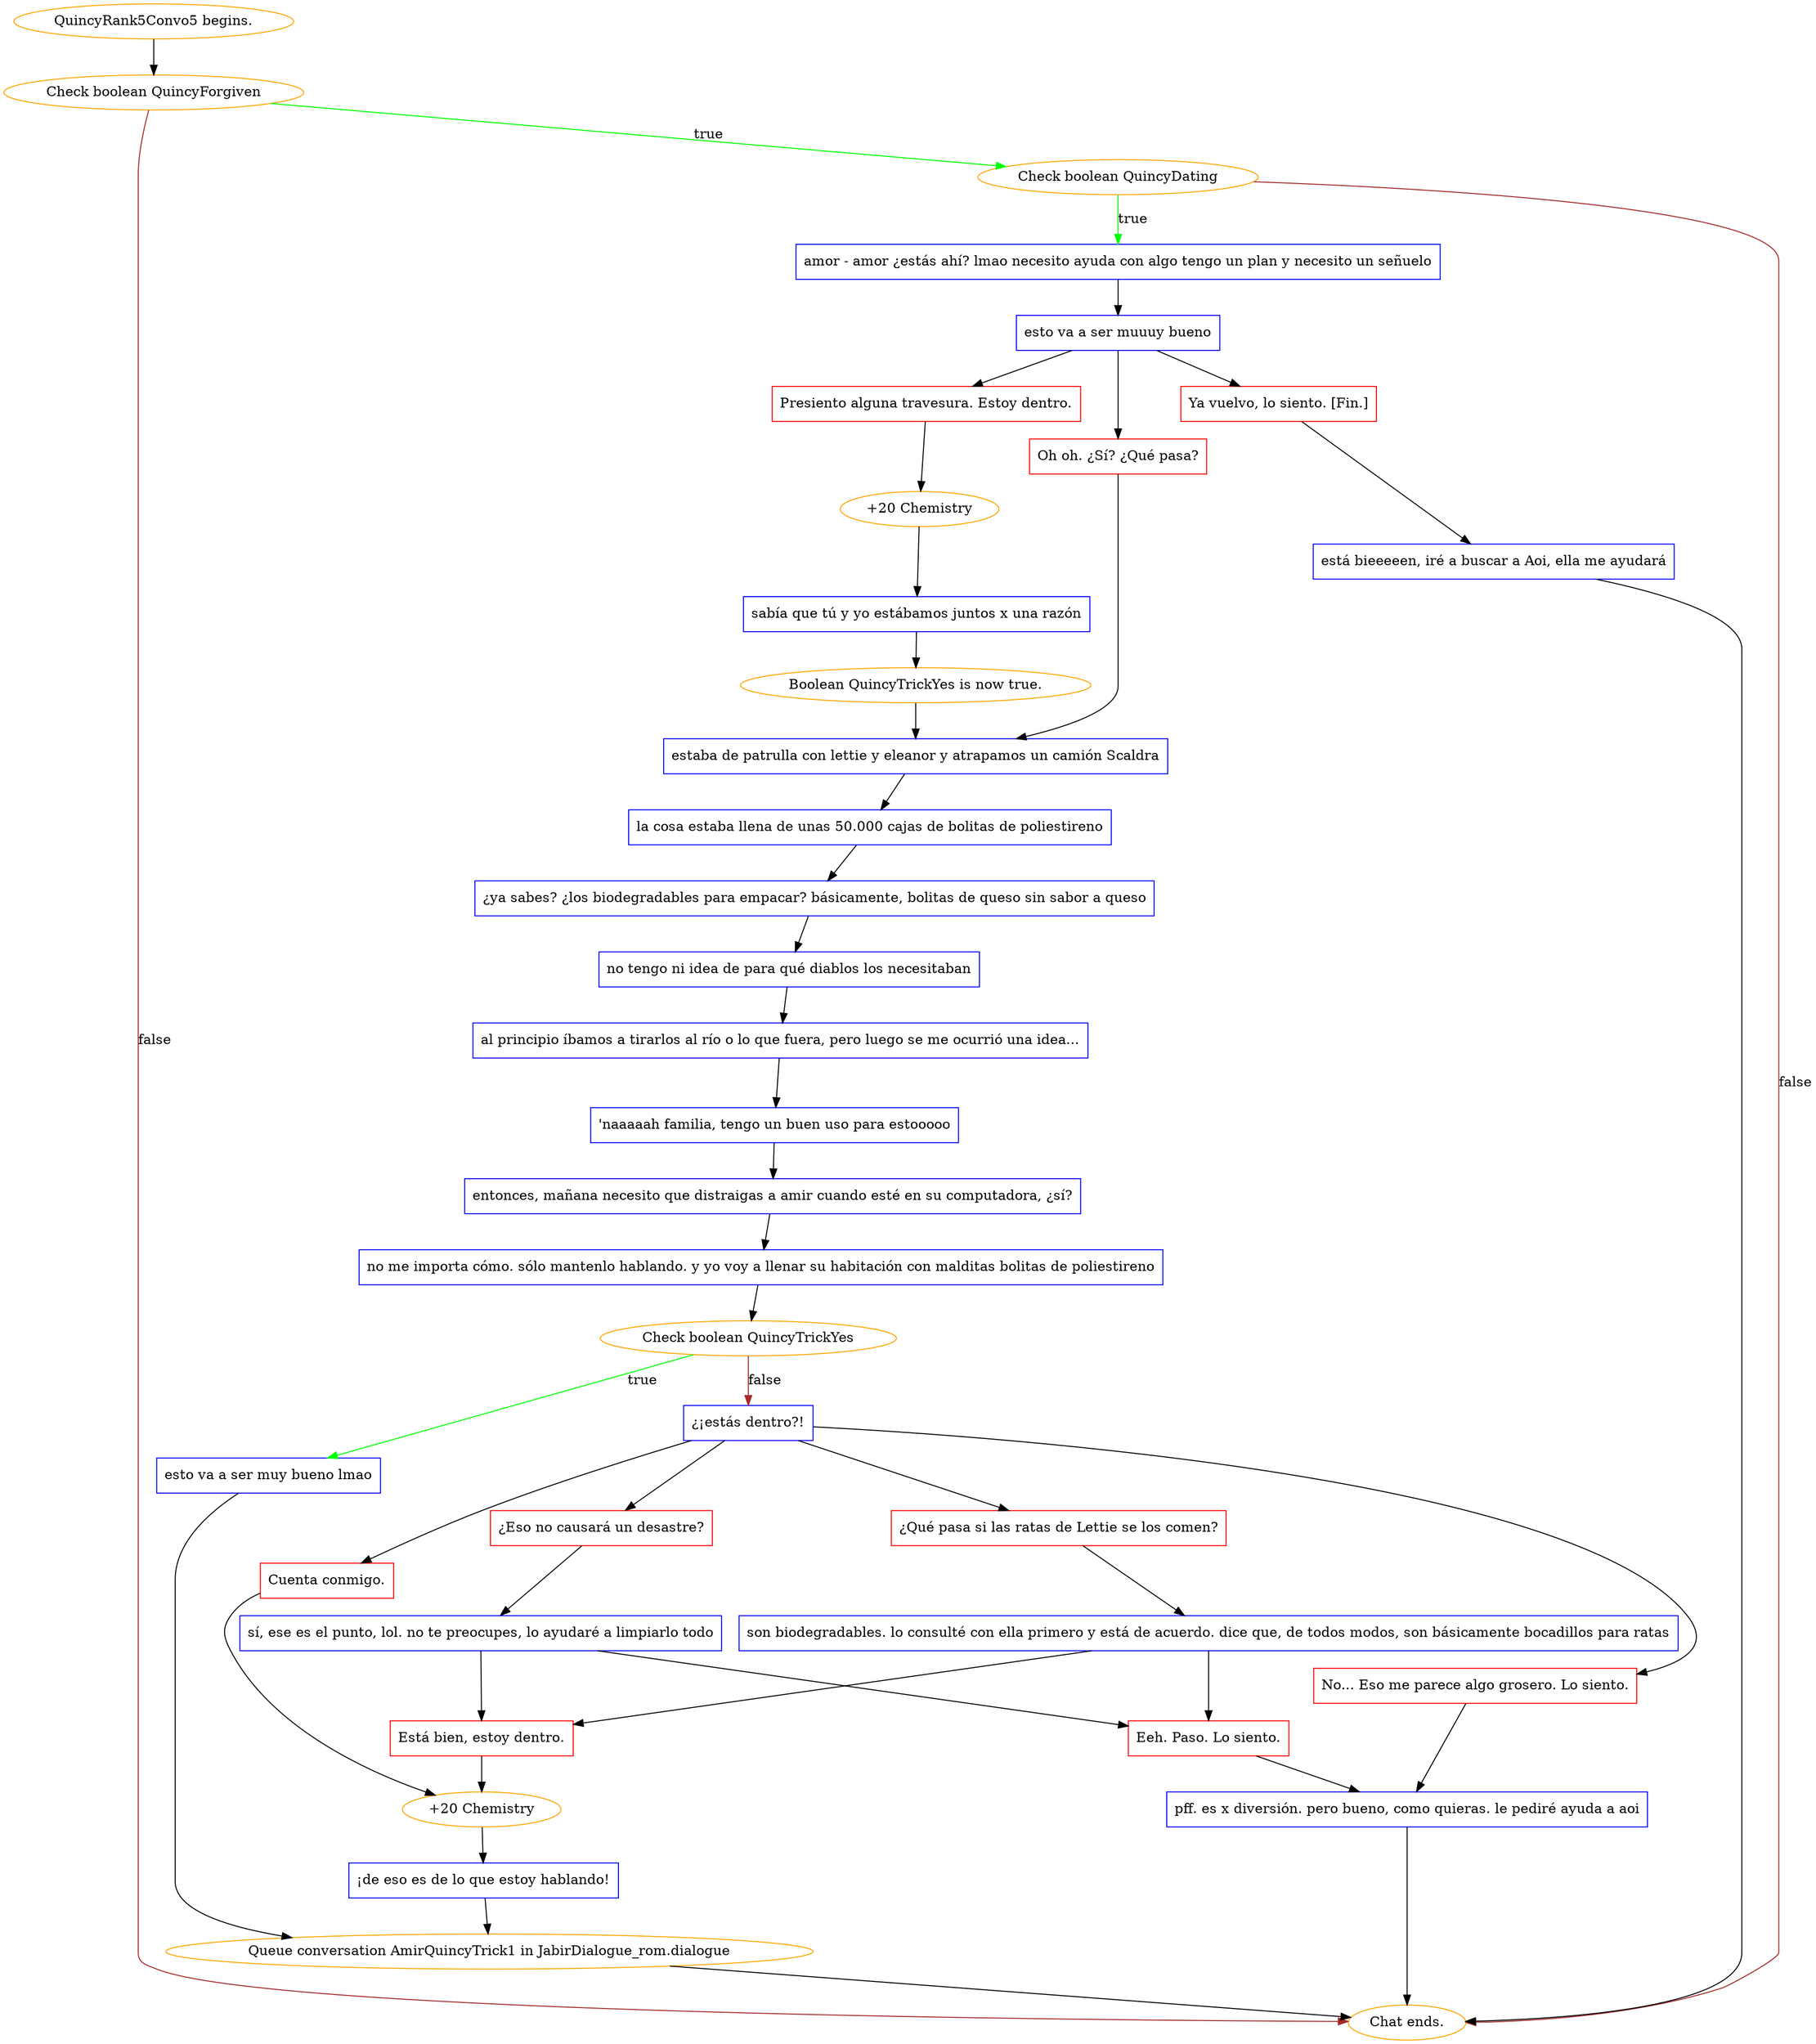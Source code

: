 digraph {
	"QuincyRank5Convo5 begins." [color=orange];
		"QuincyRank5Convo5 begins." -> j2406381004;
	j2406381004 [label="Check boolean QuincyForgiven",color=orange];
		j2406381004 -> j2463720372 [label=true,color=green];
		j2406381004 -> "Chat ends." [label=false,color=brown];
	j2463720372 [label="Check boolean QuincyDating",color=orange];
		j2463720372 -> j3152663581 [label=true,color=green];
		j2463720372 -> "Chat ends." [label=false,color=brown];
	"Chat ends." [color=orange];
	j3152663581 [label="amor - amor ¿estás ahí? lmao necesito ayuda con algo tengo un plan y necesito un señuelo",shape=box,color=blue];
		j3152663581 -> j3361177798;
	j3361177798 [label="esto va a ser muuuy bueno",shape=box,color=blue];
		j3361177798 -> j2006641204;
		j3361177798 -> j2409563244;
		j3361177798 -> j3015288397;
	j2006641204 [label="Presiento alguna travesura. Estoy dentro.",shape=box,color=red];
		j2006641204 -> j3843509529;
	j2409563244 [label="Oh oh. ¿Sí? ¿Qué pasa?",shape=box,color=red];
		j2409563244 -> j1720029433;
	j3015288397 [label="Ya vuelvo, lo siento. [Fin.]",shape=box,color=red];
		j3015288397 -> j2758452990;
	j3843509529 [label="+20 Chemistry",color=orange];
		j3843509529 -> j2314335474;
	j1720029433 [label="estaba de patrulla con lettie y eleanor y atrapamos un camión Scaldra",shape=box,color=blue];
		j1720029433 -> j3727110365;
	j2758452990 [label="está bieeeeen, iré a buscar a Aoi, ella me ayudará",shape=box,color=blue];
		j2758452990 -> "Chat ends.";
	j2314335474 [label="sabía que tú y yo estábamos juntos x una razón",shape=box,color=blue];
		j2314335474 -> j775297414;
	j3727110365 [label="la cosa estaba llena de unas 50.000 cajas de bolitas de poliestireno",shape=box,color=blue];
		j3727110365 -> j2498158550;
	j775297414 [label="Boolean QuincyTrickYes is now true.",color=orange];
		j775297414 -> j1720029433;
	j2498158550 [label="¿ya sabes? ¿los biodegradables para empacar? básicamente, bolitas de queso sin sabor a queso",shape=box,color=blue];
		j2498158550 -> j3122898952;
	j3122898952 [label="no tengo ni idea de para qué diablos los necesitaban",shape=box,color=blue];
		j3122898952 -> j3749095559;
	j3749095559 [label="al principio íbamos a tirarlos al río o lo que fuera, pero luego se me ocurrió una idea...",shape=box,color=blue];
		j3749095559 -> j1400707434;
	j1400707434 [label="'naaaaah familia, tengo un buen uso para estooooo",shape=box,color=blue];
		j1400707434 -> j297684854;
	j297684854 [label="entonces, mañana necesito que distraigas a amir cuando esté en su computadora, ¿sí?",shape=box,color=blue];
		j297684854 -> j1315838361;
	j1315838361 [label="no me importa cómo. sólo mantenlo hablando. y yo voy a llenar su habitación con malditas bolitas de poliestireno",shape=box,color=blue];
		j1315838361 -> j1473036272;
	j1473036272 [label="Check boolean QuincyTrickYes",color=orange];
		j1473036272 -> j1105677727 [label=true,color=green];
		j1473036272 -> j4029255981 [label=false,color=brown];
	j1105677727 [label="esto va a ser muy bueno lmao",shape=box,color=blue];
		j1105677727 -> "Initiate conversation AmirQuincyTrick1 in JabirDialogue_rom.dialogue";
	j4029255981 [label="¿¡estás dentro?!",shape=box,color=blue];
		j4029255981 -> j765757491;
		j4029255981 -> j940236310;
		j4029255981 -> j2706951538;
		j4029255981 -> j2851461109;
	"Initiate conversation AmirQuincyTrick1 in JabirDialogue_rom.dialogue" [label="Queue conversation AmirQuincyTrick1 in JabirDialogue_rom.dialogue",color=orange];
		"Initiate conversation AmirQuincyTrick1 in JabirDialogue_rom.dialogue" -> "Chat ends.";
	j765757491 [label="Cuenta conmigo.",shape=box,color=red];
		j765757491 -> j2572995790;
	j940236310 [label="¿Eso no causará un desastre?",shape=box,color=red];
		j940236310 -> j3485129836;
	j2706951538 [label="¿Qué pasa si las ratas de Lettie se los comen?",shape=box,color=red];
		j2706951538 -> j1305316601;
	j2851461109 [label="No... Eso me parece algo grosero. Lo siento.",shape=box,color=red];
		j2851461109 -> j91311206;
	j2572995790 [label="+20 Chemistry",color=orange];
		j2572995790 -> j4180864929;
	j3485129836 [label="sí, ese es el punto, lol. no te preocupes, lo ayudaré a limpiarlo todo",shape=box,color=blue];
		j3485129836 -> j1312097962;
		j3485129836 -> j2886279475;
	j1305316601 [label="son biodegradables. lo consulté con ella primero y está de acuerdo. dice que, de todos modos, son básicamente bocadillos para ratas",shape=box,color=blue];
		j1305316601 -> j1312097962;
		j1305316601 -> j2886279475;
	j91311206 [label="pff. es x diversión. pero bueno, como quieras. le pediré ayuda a aoi",shape=box,color=blue];
		j91311206 -> "Chat ends.";
	j4180864929 [label="¡de eso es de lo que estoy hablando!",shape=box,color=blue];
		j4180864929 -> "Initiate conversation AmirQuincyTrick1 in JabirDialogue_rom.dialogue";
	j1312097962 [label="Está bien, estoy dentro.",shape=box,color=red];
		j1312097962 -> j2572995790;
	j2886279475 [label="Eeh. Paso. Lo siento.",shape=box,color=red];
		j2886279475 -> j91311206;
}